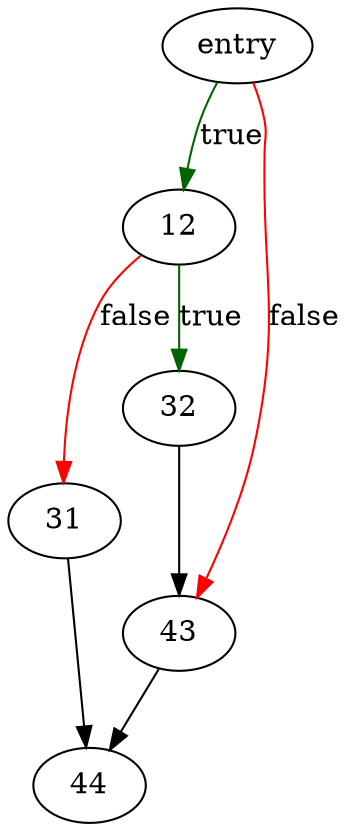 digraph "growVTrans" {
	// Node definitions.
	1 [label=entry];
	12;
	31;
	32;
	43;
	44;

	// Edge definitions.
	1 -> 12 [
		color=darkgreen
		label=true
	];
	1 -> 43 [
		color=red
		label=false
	];
	12 -> 31 [
		color=red
		label=false
	];
	12 -> 32 [
		color=darkgreen
		label=true
	];
	31 -> 44;
	32 -> 43;
	43 -> 44;
}